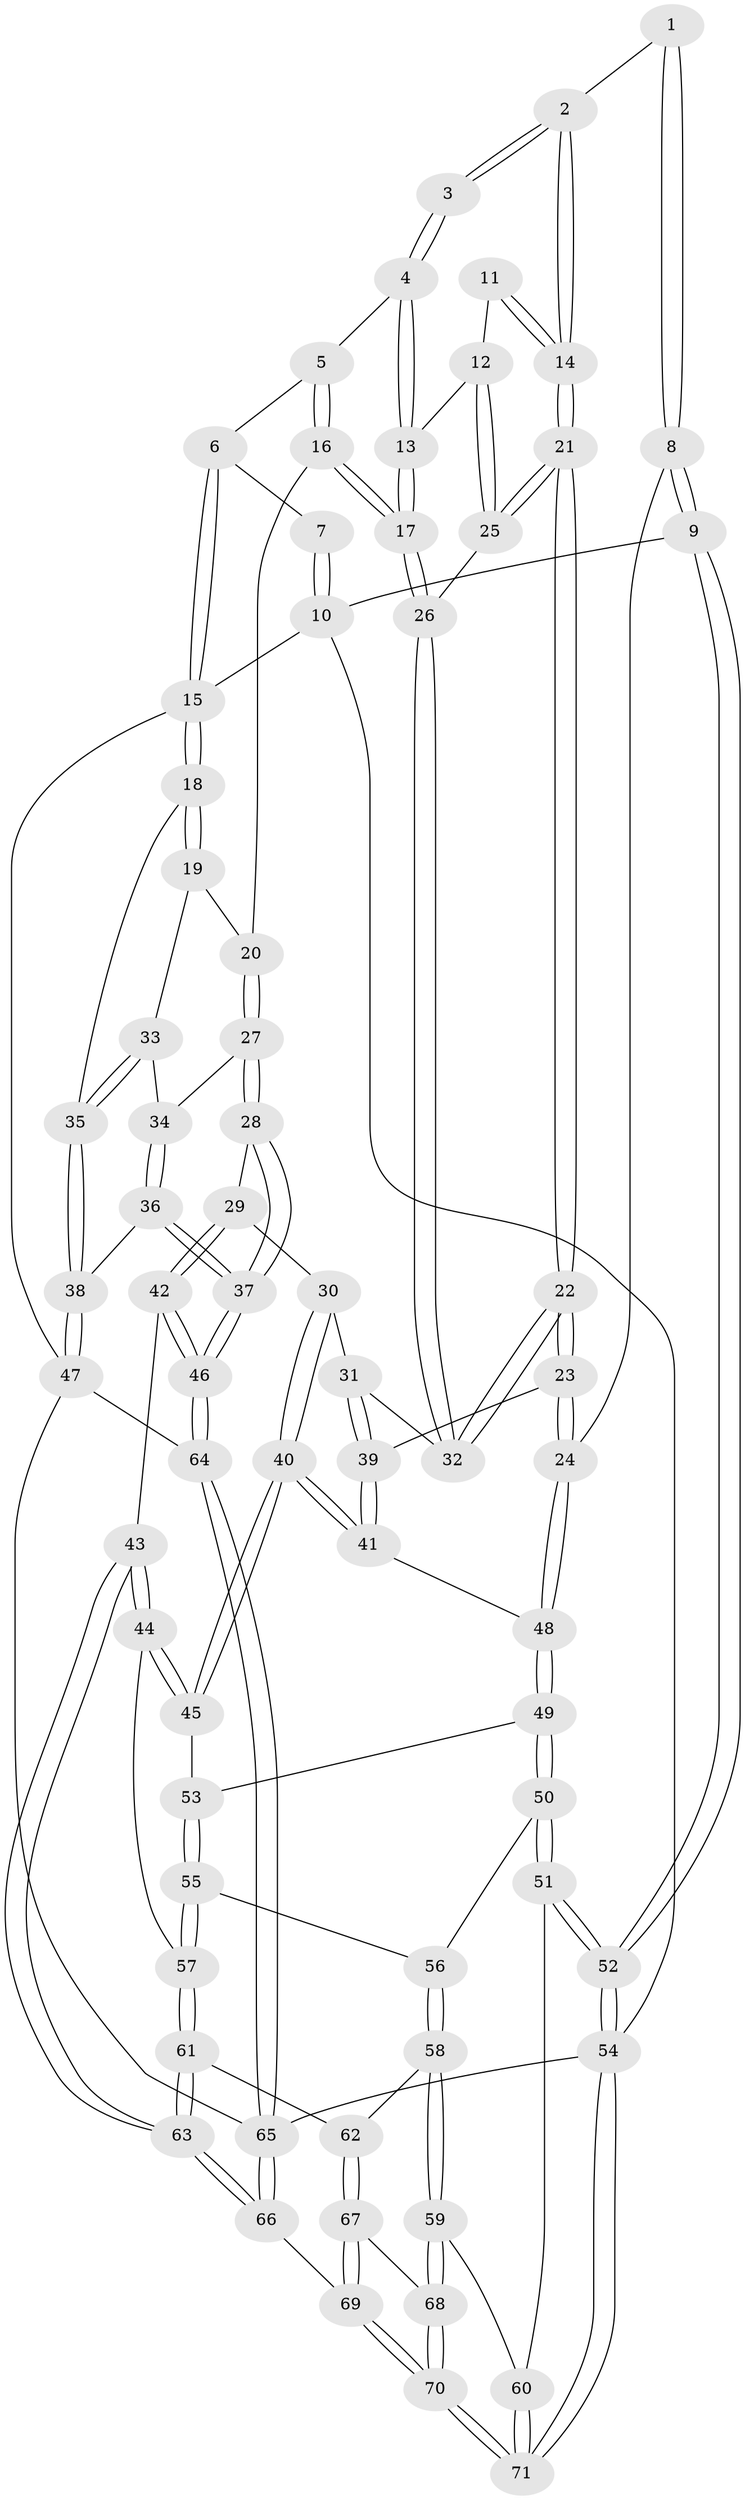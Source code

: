 // Generated by graph-tools (version 1.1) at 2025/38/03/09/25 02:38:55]
// undirected, 71 vertices, 174 edges
graph export_dot {
graph [start="1"]
  node [color=gray90,style=filled];
  1 [pos="+0.16925783500832312+0"];
  2 [pos="+0.2352918668726328+0.05994906792110878"];
  3 [pos="+0.2813880056926567+0.06679203593239401"];
  4 [pos="+0.36051690807515097+0.06952519031182013"];
  5 [pos="+0.5698957297437011+0"];
  6 [pos="+0.570044387976587+0"];
  7 [pos="+0.14199548499111825+0"];
  8 [pos="+0.016702386619389623+0.29214531360711415"];
  9 [pos="+0+0.2850798061117776"];
  10 [pos="+0+0"];
  11 [pos="+0.3054894764556515+0.12681824605908082"];
  12 [pos="+0.34801259981352056+0.14075597404479612"];
  13 [pos="+0.3638143710498518+0.09922525645325628"];
  14 [pos="+0.20654927652061061+0.18021539266972325"];
  15 [pos="+1+0"];
  16 [pos="+0.5942071216373509+0"];
  17 [pos="+0.46362840622492574+0.1665187474244564"];
  18 [pos="+1+0"];
  19 [pos="+0.8820870205276552+0.07825542691586077"];
  20 [pos="+0.6568653003071535+0.05456840904277162"];
  21 [pos="+0.17194326114377181+0.2920610945462258"];
  22 [pos="+0.1615301852571163+0.30609917753339233"];
  23 [pos="+0.1598968645337327+0.307435437743537"];
  24 [pos="+0.13090089053101772+0.3196144365846204"];
  25 [pos="+0.3395850408683798+0.1932780510402493"];
  26 [pos="+0.4565431077183242+0.2151748255173945"];
  27 [pos="+0.694983457414062+0.2521160908833019"];
  28 [pos="+0.662983933007174+0.27593760925900374"];
  29 [pos="+0.5596767477010672+0.3299503311439507"];
  30 [pos="+0.5509724924696784+0.3288934232753595"];
  31 [pos="+0.5185104912303474+0.3207042566115615"];
  32 [pos="+0.5012557264878975+0.3055836857061308"];
  33 [pos="+0.8264418293198944+0.23474339147258677"];
  34 [pos="+0.7744300793542447+0.2737253150375518"];
  35 [pos="+1+0.16427745719838466"];
  36 [pos="+0.9699947642329525+0.553641985844345"];
  37 [pos="+0.7610762432452257+0.6663694307716528"];
  38 [pos="+1+0.5519740717803064"];
  39 [pos="+0.3863044870185652+0.4387814475189785"];
  40 [pos="+0.4258904490634375+0.5849501636636808"];
  41 [pos="+0.388175972010732+0.49395064757222223"];
  42 [pos="+0.6331846769790763+0.6572030651103409"];
  43 [pos="+0.6075040873734303+0.666189516403373"];
  44 [pos="+0.46355736972794537+0.6535325290769273"];
  45 [pos="+0.4284658121303228+0.5955617723459948"];
  46 [pos="+0.7589813313459206+0.6678069970828543"];
  47 [pos="+1+0.8964253915179169"];
  48 [pos="+0.17667617175784403+0.49836925955328937"];
  49 [pos="+0.17743166259081924+0.5184007931532921"];
  50 [pos="+0.14476949402880948+0.5954186847647052"];
  51 [pos="+0+0.6678766325559086"];
  52 [pos="+0+0.6649256195364522"];
  53 [pos="+0.23390897131128602+0.5481558153109068"];
  54 [pos="+0+1"];
  55 [pos="+0.31217564598272385+0.6753002530795978"];
  56 [pos="+0.18290825616633238+0.7054436801184264"];
  57 [pos="+0.42915048333542577+0.6803400058684137"];
  58 [pos="+0.1645371651602918+0.7767405865829377"];
  59 [pos="+0.14505419002924763+0.7930097842615513"];
  60 [pos="+0.0974703075723144+0.7957921146176108"];
  61 [pos="+0.3655570873364854+0.8124821401227305"];
  62 [pos="+0.29757557149613445+0.826541377627953"];
  63 [pos="+0.4949467554533684+1"];
  64 [pos="+0.7949564201954467+0.8716322658237459"];
  65 [pos="+0.7349799662518739+1"];
  66 [pos="+0.5006800561413628+1"];
  67 [pos="+0.26002807034268427+0.9504643673296411"];
  68 [pos="+0.1622972144807332+0.9036051697839586"];
  69 [pos="+0.36946410826324844+1"];
  70 [pos="+0+1"];
  71 [pos="+0+1"];
  1 -- 2;
  1 -- 8;
  1 -- 8;
  2 -- 3;
  2 -- 3;
  2 -- 14;
  2 -- 14;
  3 -- 4;
  3 -- 4;
  4 -- 5;
  4 -- 13;
  4 -- 13;
  5 -- 6;
  5 -- 16;
  5 -- 16;
  6 -- 7;
  6 -- 15;
  6 -- 15;
  7 -- 10;
  7 -- 10;
  8 -- 9;
  8 -- 9;
  8 -- 24;
  9 -- 10;
  9 -- 52;
  9 -- 52;
  10 -- 15;
  10 -- 54;
  11 -- 12;
  11 -- 14;
  11 -- 14;
  12 -- 13;
  12 -- 25;
  12 -- 25;
  13 -- 17;
  13 -- 17;
  14 -- 21;
  14 -- 21;
  15 -- 18;
  15 -- 18;
  15 -- 47;
  16 -- 17;
  16 -- 17;
  16 -- 20;
  17 -- 26;
  17 -- 26;
  18 -- 19;
  18 -- 19;
  18 -- 35;
  19 -- 20;
  19 -- 33;
  20 -- 27;
  20 -- 27;
  21 -- 22;
  21 -- 22;
  21 -- 25;
  21 -- 25;
  22 -- 23;
  22 -- 23;
  22 -- 32;
  22 -- 32;
  23 -- 24;
  23 -- 24;
  23 -- 39;
  24 -- 48;
  24 -- 48;
  25 -- 26;
  26 -- 32;
  26 -- 32;
  27 -- 28;
  27 -- 28;
  27 -- 34;
  28 -- 29;
  28 -- 37;
  28 -- 37;
  29 -- 30;
  29 -- 42;
  29 -- 42;
  30 -- 31;
  30 -- 40;
  30 -- 40;
  31 -- 32;
  31 -- 39;
  31 -- 39;
  33 -- 34;
  33 -- 35;
  33 -- 35;
  34 -- 36;
  34 -- 36;
  35 -- 38;
  35 -- 38;
  36 -- 37;
  36 -- 37;
  36 -- 38;
  37 -- 46;
  37 -- 46;
  38 -- 47;
  38 -- 47;
  39 -- 41;
  39 -- 41;
  40 -- 41;
  40 -- 41;
  40 -- 45;
  40 -- 45;
  41 -- 48;
  42 -- 43;
  42 -- 46;
  42 -- 46;
  43 -- 44;
  43 -- 44;
  43 -- 63;
  43 -- 63;
  44 -- 45;
  44 -- 45;
  44 -- 57;
  45 -- 53;
  46 -- 64;
  46 -- 64;
  47 -- 64;
  47 -- 65;
  48 -- 49;
  48 -- 49;
  49 -- 50;
  49 -- 50;
  49 -- 53;
  50 -- 51;
  50 -- 51;
  50 -- 56;
  51 -- 52;
  51 -- 52;
  51 -- 60;
  52 -- 54;
  52 -- 54;
  53 -- 55;
  53 -- 55;
  54 -- 71;
  54 -- 71;
  54 -- 65;
  55 -- 56;
  55 -- 57;
  55 -- 57;
  56 -- 58;
  56 -- 58;
  57 -- 61;
  57 -- 61;
  58 -- 59;
  58 -- 59;
  58 -- 62;
  59 -- 60;
  59 -- 68;
  59 -- 68;
  60 -- 71;
  60 -- 71;
  61 -- 62;
  61 -- 63;
  61 -- 63;
  62 -- 67;
  62 -- 67;
  63 -- 66;
  63 -- 66;
  64 -- 65;
  64 -- 65;
  65 -- 66;
  65 -- 66;
  66 -- 69;
  67 -- 68;
  67 -- 69;
  67 -- 69;
  68 -- 70;
  68 -- 70;
  69 -- 70;
  69 -- 70;
  70 -- 71;
  70 -- 71;
}
